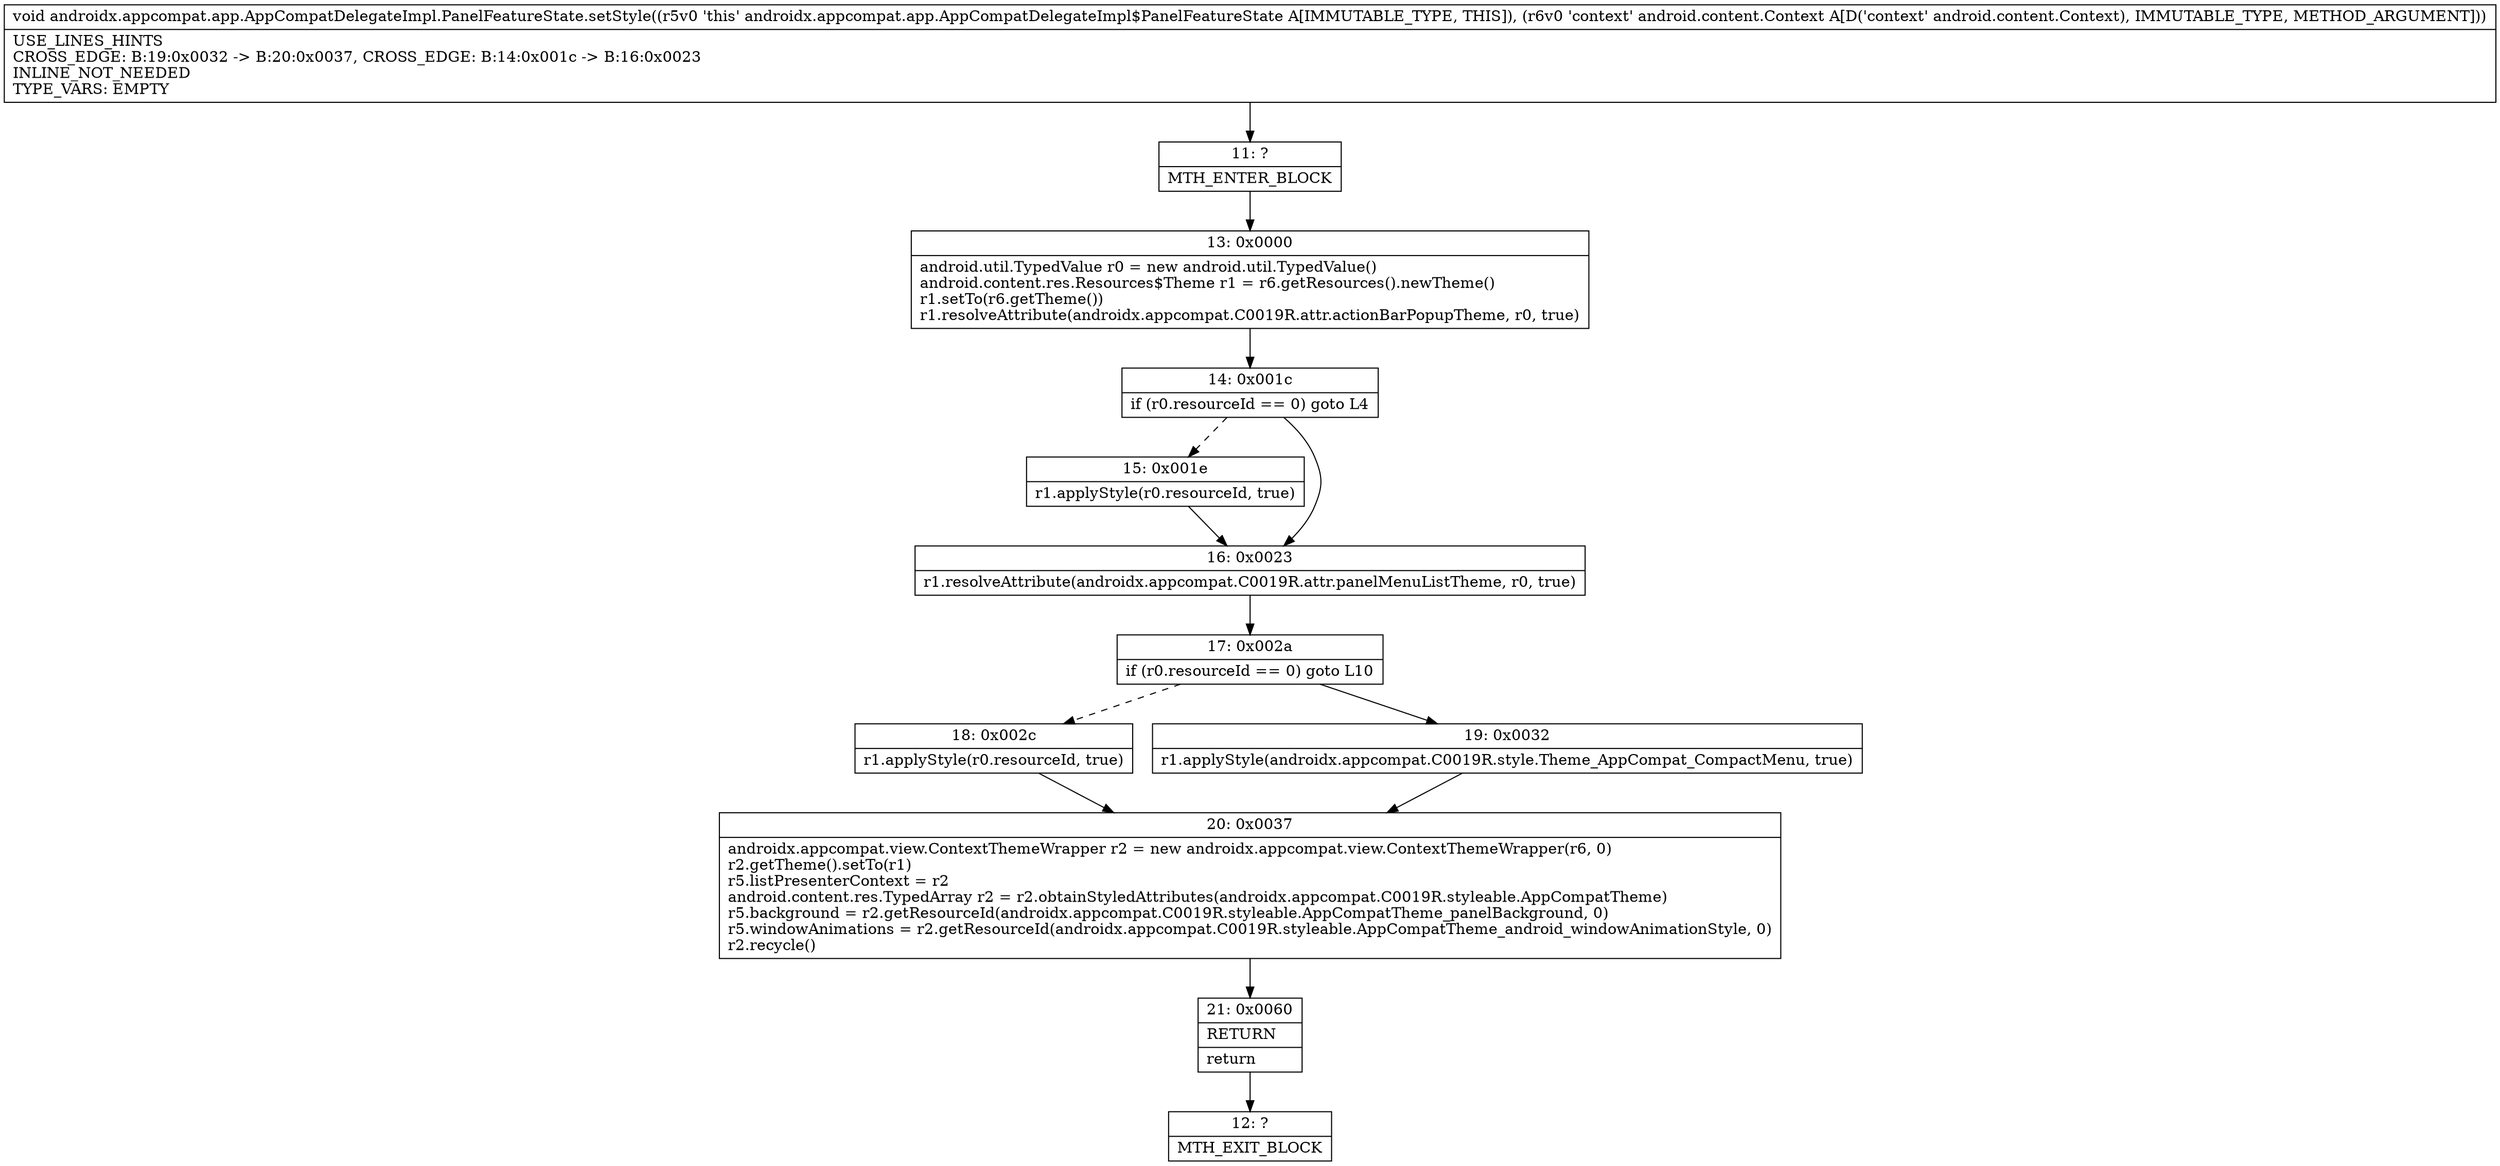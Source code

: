 digraph "CFG forandroidx.appcompat.app.AppCompatDelegateImpl.PanelFeatureState.setStyle(Landroid\/content\/Context;)V" {
Node_11 [shape=record,label="{11\:\ ?|MTH_ENTER_BLOCK\l}"];
Node_13 [shape=record,label="{13\:\ 0x0000|android.util.TypedValue r0 = new android.util.TypedValue()\landroid.content.res.Resources$Theme r1 = r6.getResources().newTheme()\lr1.setTo(r6.getTheme())\lr1.resolveAttribute(androidx.appcompat.C0019R.attr.actionBarPopupTheme, r0, true)\l}"];
Node_14 [shape=record,label="{14\:\ 0x001c|if (r0.resourceId == 0) goto L4\l}"];
Node_15 [shape=record,label="{15\:\ 0x001e|r1.applyStyle(r0.resourceId, true)\l}"];
Node_16 [shape=record,label="{16\:\ 0x0023|r1.resolveAttribute(androidx.appcompat.C0019R.attr.panelMenuListTheme, r0, true)\l}"];
Node_17 [shape=record,label="{17\:\ 0x002a|if (r0.resourceId == 0) goto L10\l}"];
Node_18 [shape=record,label="{18\:\ 0x002c|r1.applyStyle(r0.resourceId, true)\l}"];
Node_20 [shape=record,label="{20\:\ 0x0037|androidx.appcompat.view.ContextThemeWrapper r2 = new androidx.appcompat.view.ContextThemeWrapper(r6, 0)\lr2.getTheme().setTo(r1)\lr5.listPresenterContext = r2\landroid.content.res.TypedArray r2 = r2.obtainStyledAttributes(androidx.appcompat.C0019R.styleable.AppCompatTheme)\lr5.background = r2.getResourceId(androidx.appcompat.C0019R.styleable.AppCompatTheme_panelBackground, 0)\lr5.windowAnimations = r2.getResourceId(androidx.appcompat.C0019R.styleable.AppCompatTheme_android_windowAnimationStyle, 0)\lr2.recycle()\l}"];
Node_21 [shape=record,label="{21\:\ 0x0060|RETURN\l|return\l}"];
Node_12 [shape=record,label="{12\:\ ?|MTH_EXIT_BLOCK\l}"];
Node_19 [shape=record,label="{19\:\ 0x0032|r1.applyStyle(androidx.appcompat.C0019R.style.Theme_AppCompat_CompactMenu, true)\l}"];
MethodNode[shape=record,label="{void androidx.appcompat.app.AppCompatDelegateImpl.PanelFeatureState.setStyle((r5v0 'this' androidx.appcompat.app.AppCompatDelegateImpl$PanelFeatureState A[IMMUTABLE_TYPE, THIS]), (r6v0 'context' android.content.Context A[D('context' android.content.Context), IMMUTABLE_TYPE, METHOD_ARGUMENT]))  | USE_LINES_HINTS\lCROSS_EDGE: B:19:0x0032 \-\> B:20:0x0037, CROSS_EDGE: B:14:0x001c \-\> B:16:0x0023\lINLINE_NOT_NEEDED\lTYPE_VARS: EMPTY\l}"];
MethodNode -> Node_11;Node_11 -> Node_13;
Node_13 -> Node_14;
Node_14 -> Node_15[style=dashed];
Node_14 -> Node_16;
Node_15 -> Node_16;
Node_16 -> Node_17;
Node_17 -> Node_18[style=dashed];
Node_17 -> Node_19;
Node_18 -> Node_20;
Node_20 -> Node_21;
Node_21 -> Node_12;
Node_19 -> Node_20;
}

